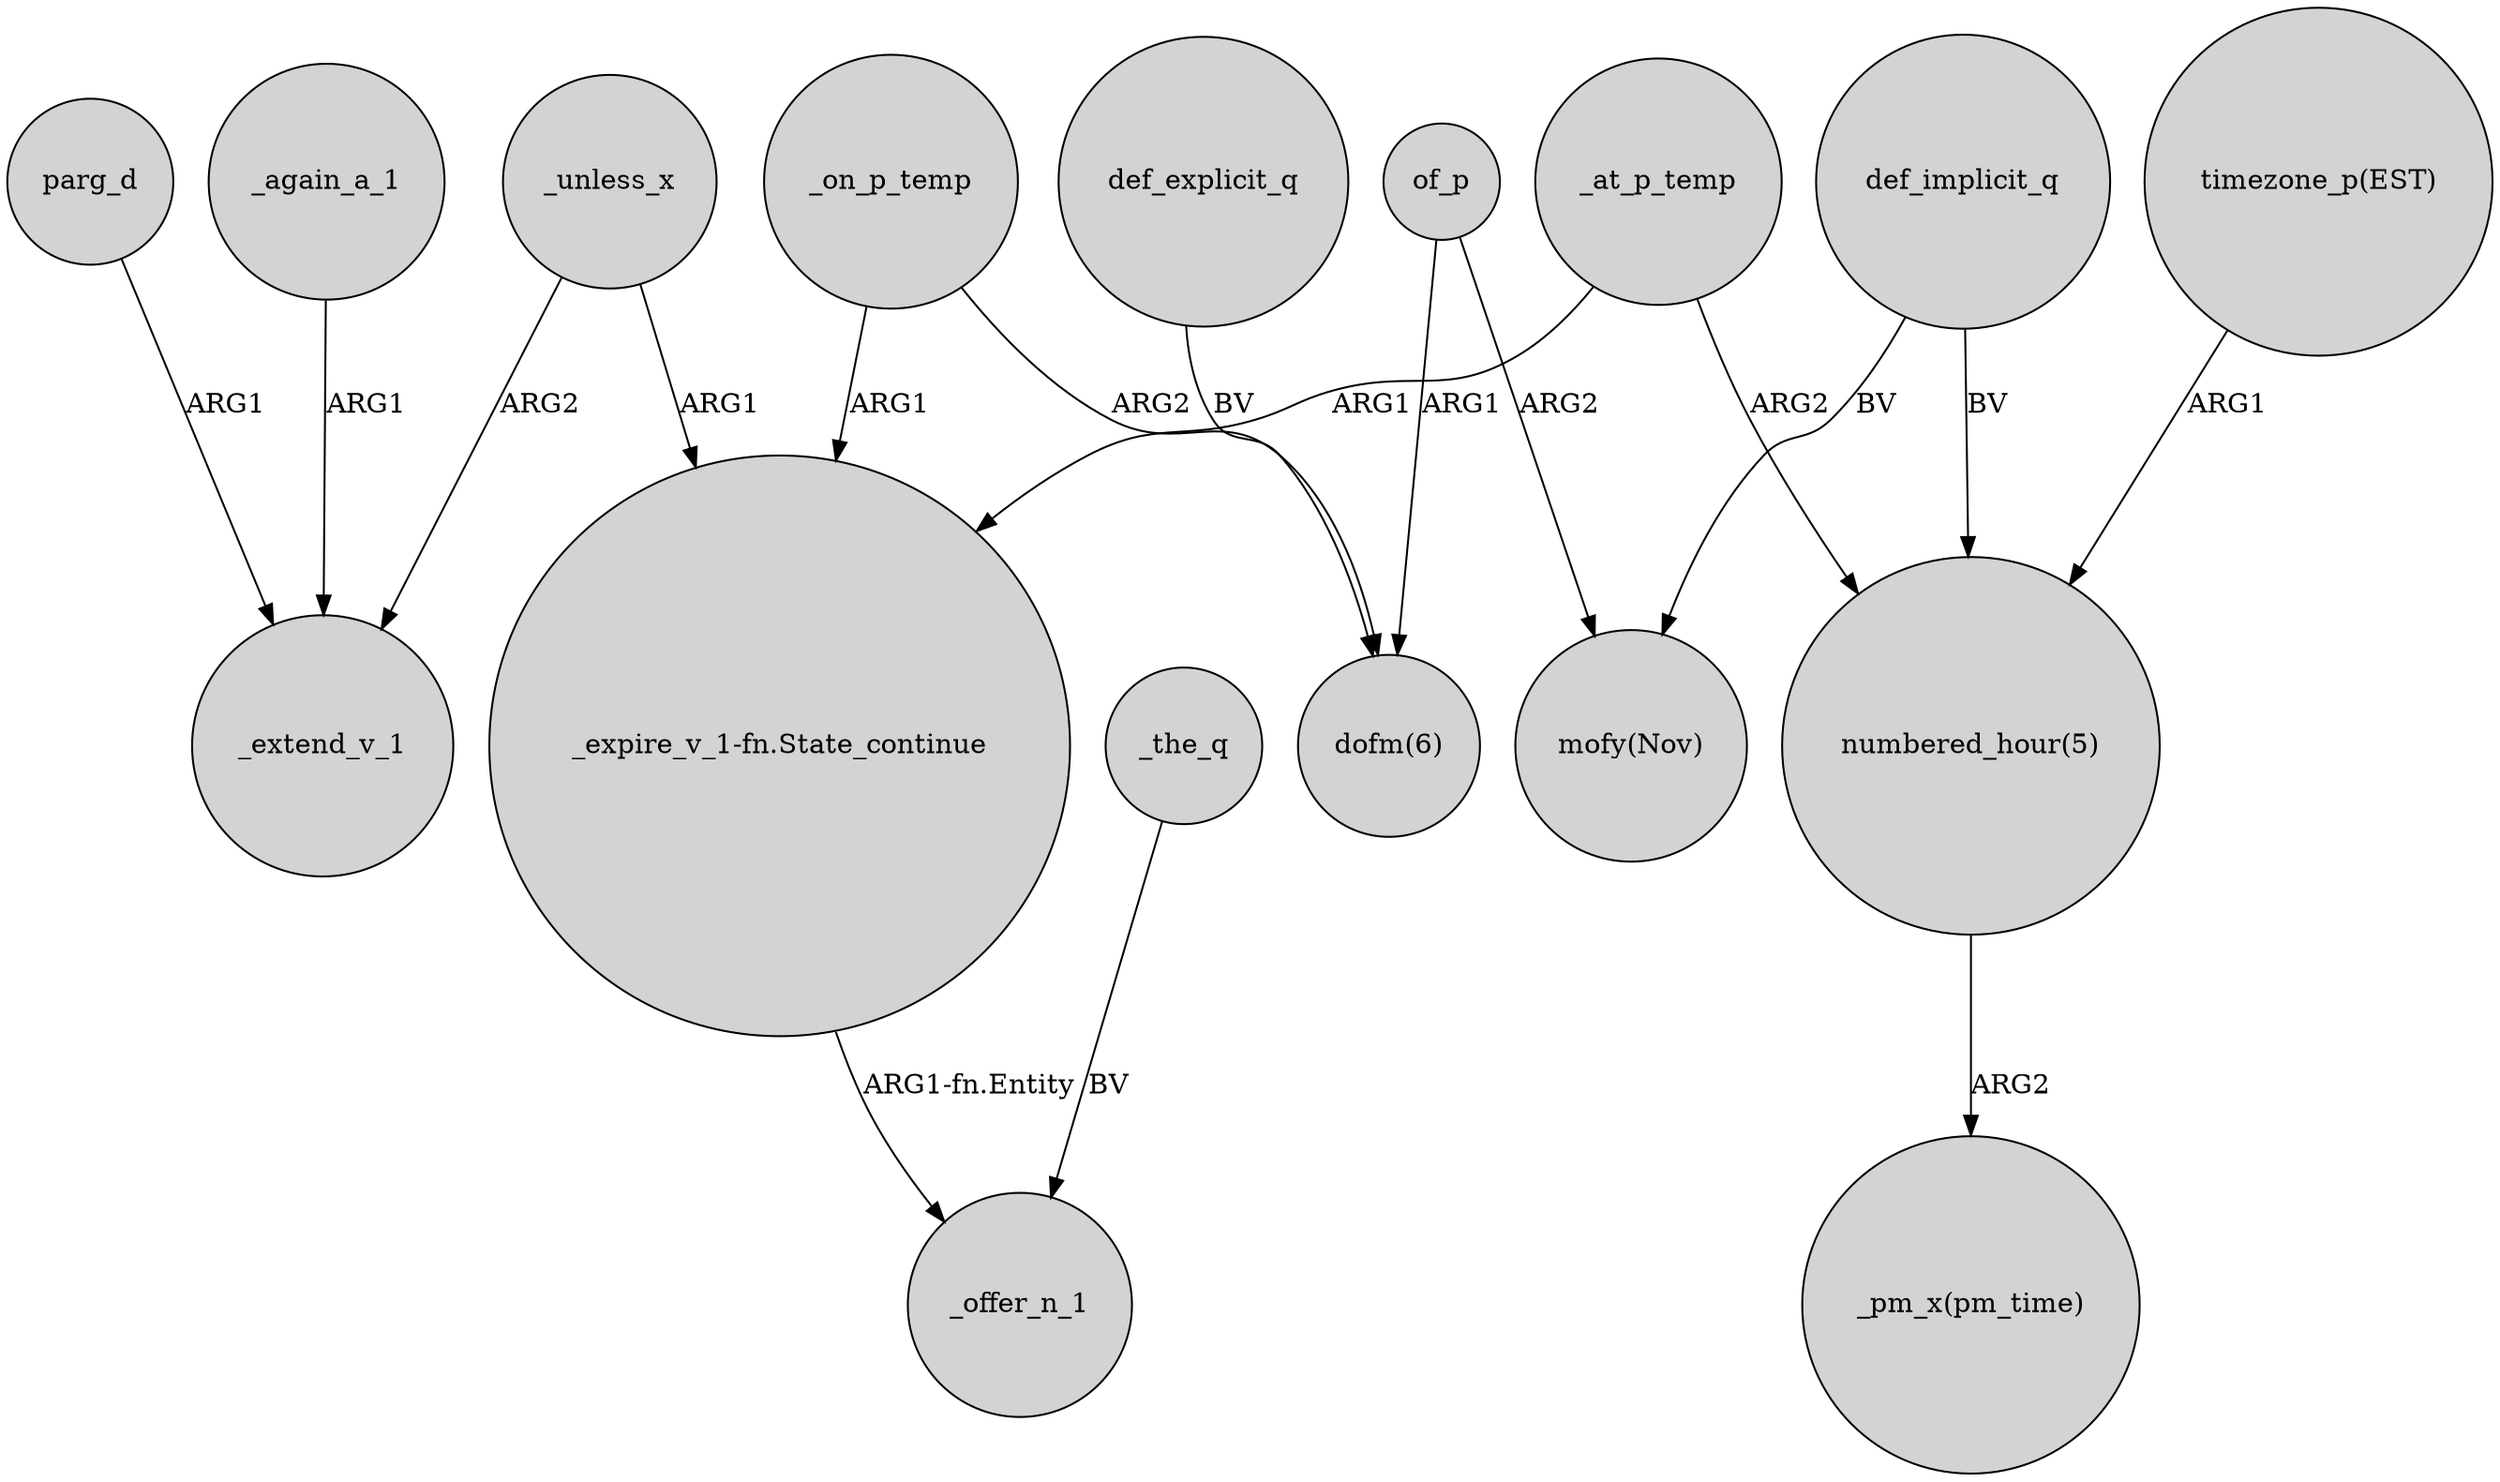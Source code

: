 digraph {
	node [shape=circle style=filled]
	_unless_x -> _extend_v_1 [label=ARG2]
	"_expire_v_1-fn.State_continue" -> _offer_n_1 [label="ARG1-fn.Entity"]
	_on_p_temp -> "_expire_v_1-fn.State_continue" [label=ARG1]
	_at_p_temp -> "numbered_hour(5)" [label=ARG2]
	def_implicit_q -> "mofy(Nov)" [label=BV]
	def_explicit_q -> "dofm(6)" [label=BV]
	_on_p_temp -> "dofm(6)" [label=ARG2]
	of_p -> "dofm(6)" [label=ARG1]
	of_p -> "mofy(Nov)" [label=ARG2]
	def_implicit_q -> "numbered_hour(5)" [label=BV]
	parg_d -> _extend_v_1 [label=ARG1]
	"numbered_hour(5)" -> "_pm_x(pm_time)" [label=ARG2]
	_at_p_temp -> "_expire_v_1-fn.State_continue" [label=ARG1]
	_the_q -> _offer_n_1 [label=BV]
	"timezone_p(EST)" -> "numbered_hour(5)" [label=ARG1]
	_again_a_1 -> _extend_v_1 [label=ARG1]
	_unless_x -> "_expire_v_1-fn.State_continue" [label=ARG1]
}
